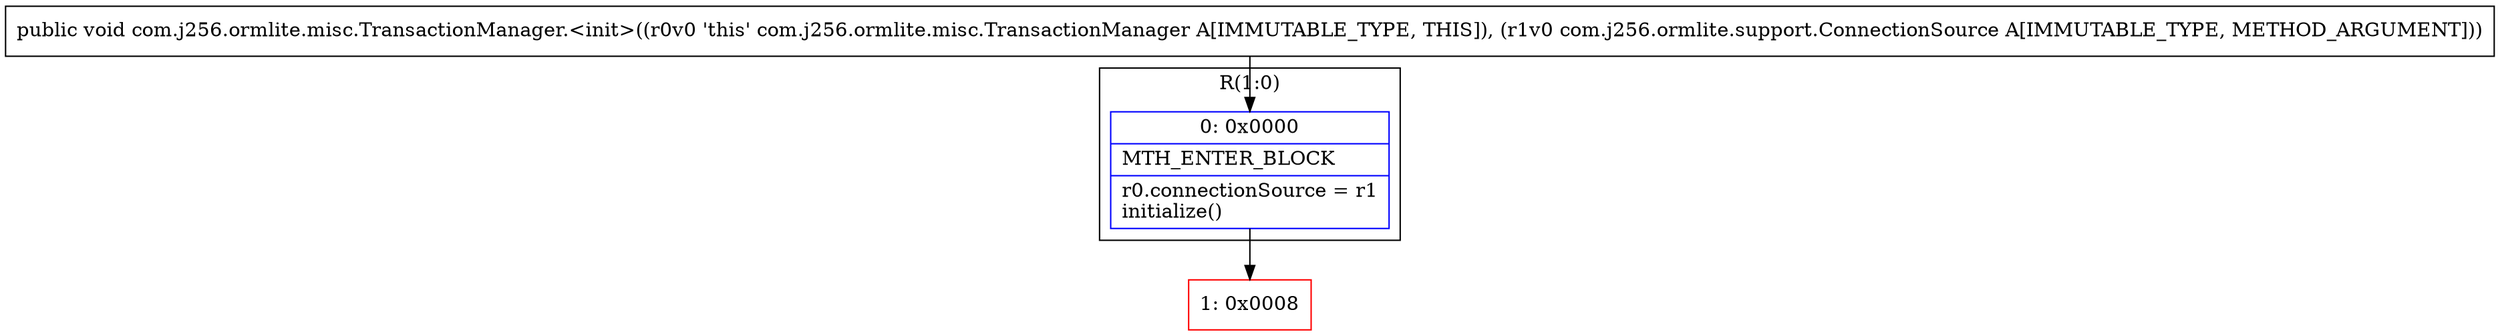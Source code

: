 digraph "CFG forcom.j256.ormlite.misc.TransactionManager.\<init\>(Lcom\/j256\/ormlite\/support\/ConnectionSource;)V" {
subgraph cluster_Region_2112639436 {
label = "R(1:0)";
node [shape=record,color=blue];
Node_0 [shape=record,label="{0\:\ 0x0000|MTH_ENTER_BLOCK\l|r0.connectionSource = r1\linitialize()\l}"];
}
Node_1 [shape=record,color=red,label="{1\:\ 0x0008}"];
MethodNode[shape=record,label="{public void com.j256.ormlite.misc.TransactionManager.\<init\>((r0v0 'this' com.j256.ormlite.misc.TransactionManager A[IMMUTABLE_TYPE, THIS]), (r1v0 com.j256.ormlite.support.ConnectionSource A[IMMUTABLE_TYPE, METHOD_ARGUMENT])) }"];
MethodNode -> Node_0;
Node_0 -> Node_1;
}

